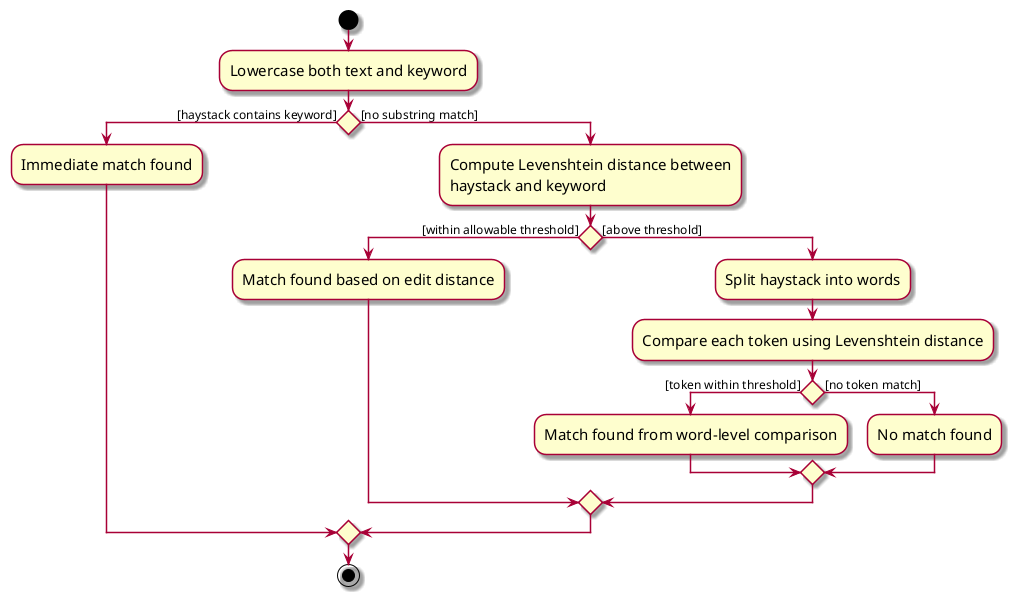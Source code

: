 @startuml
skin rose
skinparam ActivityFontSize 15
skinparam ArrowFontSize 12

start
:Lowercase both text and keyword;

if () then ([haystack contains keyword])
    :Immediate match found;
else ([no substring match])
    :Compute Levenshtein distance between
    haystack and keyword;

    if () then ([within allowable threshold])
        :Match found based on edit distance;
    else ([above threshold])
        :Split haystack into words;
        :Compare each token using Levenshtein distance;

        if () then ([token within threshold])
            :Match found from word-level comparison;
        else ([no token match])
            :No match found;
        endif
    endif
endif

stop
@enduml
